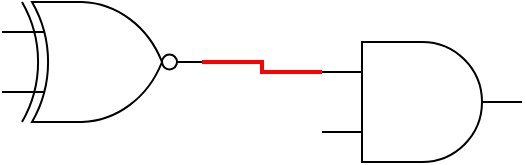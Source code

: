 <mxfile version="16.0.2" type="device" pages="2"><diagram id="slixNxXR24PDrqAT80lN" name="week-1-logic-1"><mxGraphModel dx="496" dy="316" grid="1" gridSize="10" guides="1" tooltips="1" connect="1" arrows="1" fold="1" page="1" pageScale="1" pageWidth="827" pageHeight="1169" math="0" shadow="0"><root><mxCell id="0"/><mxCell id="1" parent="0"/><mxCell id="GwG8HIM_rWGtK7MpqtS0-3" style="edgeStyle=orthogonalEdgeStyle;rounded=0;orthogonalLoop=1;jettySize=auto;html=1;exitX=1;exitY=0.5;exitDx=0;exitDy=0;exitPerimeter=0;entryX=0;entryY=0.25;entryDx=0;entryDy=0;entryPerimeter=0;endArrow=none;endFill=0;strokeWidth=2;strokeColor=#FF0000;" edge="1" parent="1" source="GwG8HIM_rWGtK7MpqtS0-1" target="GwG8HIM_rWGtK7MpqtS0-2"><mxGeometry relative="1" as="geometry"/></mxCell><mxCell id="GwG8HIM_rWGtK7MpqtS0-1" value="" style="verticalLabelPosition=bottom;shadow=0;dashed=0;align=center;html=1;verticalAlign=top;shape=mxgraph.electrical.logic_gates.logic_gate;operation=xor;negating=1;negSize=0.15;" vertex="1" parent="1"><mxGeometry x="280" y="140" width="100" height="60" as="geometry"/></mxCell><mxCell id="GwG8HIM_rWGtK7MpqtS0-2" value="" style="verticalLabelPosition=bottom;shadow=0;dashed=0;align=center;html=1;verticalAlign=top;shape=mxgraph.electrical.logic_gates.logic_gate;operation=and;" vertex="1" parent="1"><mxGeometry x="440" y="160" width="100" height="60" as="geometry"/></mxCell></root></mxGraphModel></diagram><diagram id="7eLXAE003d7tOe-Q-jGC" name="Page-2"><mxGraphModel dx="868" dy="553" grid="1" gridSize="10" guides="1" tooltips="1" connect="1" arrows="1" fold="1" page="1" pageScale="1" pageWidth="827" pageHeight="1169" math="0" shadow="0"><root><mxCell id="Njp-Xr7Bk1hiLoSTE63e-0"/><mxCell id="Njp-Xr7Bk1hiLoSTE63e-1" parent="Njp-Xr7Bk1hiLoSTE63e-0"/></root></mxGraphModel></diagram></mxfile>